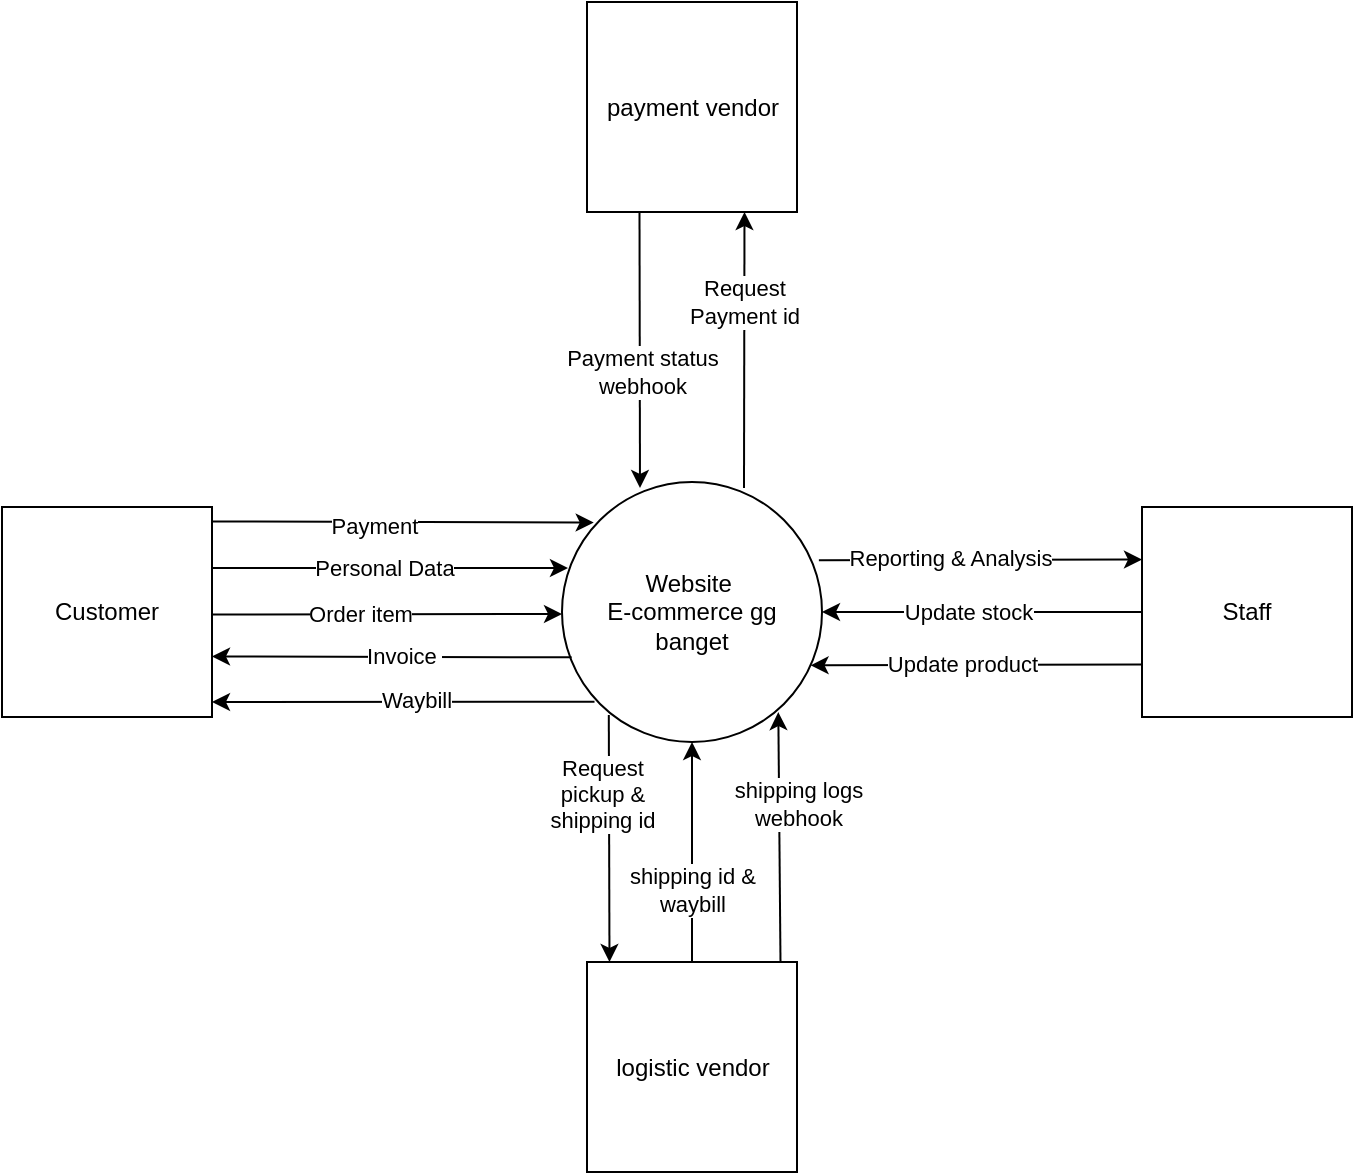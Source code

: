 <mxfile>
    <diagram id="0JvrqhPlfOt2D9aGquRv" name="Page-1">
        <mxGraphModel dx="764" dy="556" grid="1" gridSize="10" guides="1" tooltips="1" connect="1" arrows="1" fold="1" page="1" pageScale="1" pageWidth="3300" pageHeight="4681" math="0" shadow="0">
            <root>
                <mxCell id="0"/>
                <mxCell id="1" parent="0"/>
                <mxCell id="2" value="Website&amp;nbsp;&lt;br&gt;E-commerce gg&lt;br&gt;banget" style="ellipse;whiteSpace=wrap;html=1;aspect=fixed;" vertex="1" parent="1">
                    <mxGeometry x="440" y="280" width="130" height="130" as="geometry"/>
                </mxCell>
                <mxCell id="8" style="edgeStyle=none;html=1;exitX=1;exitY=0.25;exitDx=0;exitDy=0;entryX=0.122;entryY=0.156;entryDx=0;entryDy=0;entryPerimeter=0;" edge="1" parent="1" target="2">
                    <mxGeometry relative="1" as="geometry">
                        <mxPoint x="265" y="299.75" as="sourcePoint"/>
                        <mxPoint x="450" y="300" as="targetPoint"/>
                    </mxGeometry>
                </mxCell>
                <mxCell id="10" value="Payment" style="edgeLabel;html=1;align=center;verticalAlign=middle;resizable=0;points=[];" vertex="1" connectable="0" parent="8">
                    <mxGeometry x="-0.149" y="-2" relative="1" as="geometry">
                        <mxPoint as="offset"/>
                    </mxGeometry>
                </mxCell>
                <mxCell id="25" style="edgeStyle=none;html=1;exitX=1;exitY=0.5;exitDx=0;exitDy=0;entryX=0.023;entryY=0.354;entryDx=0;entryDy=0;entryPerimeter=0;" edge="1" parent="1">
                    <mxGeometry relative="1" as="geometry">
                        <mxPoint x="265" y="323" as="sourcePoint"/>
                        <mxPoint x="442.99" y="323.02" as="targetPoint"/>
                    </mxGeometry>
                </mxCell>
                <mxCell id="26" value="Personal Data" style="edgeLabel;html=1;align=center;verticalAlign=middle;resizable=0;points=[];" vertex="1" connectable="0" parent="25">
                    <mxGeometry x="-0.223" y="3" relative="1" as="geometry">
                        <mxPoint x="17" y="3" as="offset"/>
                    </mxGeometry>
                </mxCell>
                <mxCell id="27" style="edgeStyle=none;html=1;exitX=1;exitY=0.75;exitDx=0;exitDy=0;" edge="1" parent="1">
                    <mxGeometry relative="1" as="geometry">
                        <mxPoint x="265" y="346.25" as="sourcePoint"/>
                        <mxPoint x="440" y="346" as="targetPoint"/>
                    </mxGeometry>
                </mxCell>
                <mxCell id="28" value="Order item" style="edgeLabel;html=1;align=center;verticalAlign=middle;resizable=0;points=[];" vertex="1" connectable="0" parent="27">
                    <mxGeometry x="-0.225" relative="1" as="geometry">
                        <mxPoint x="6" as="offset"/>
                    </mxGeometry>
                </mxCell>
                <mxCell id="3" value="Customer" style="whiteSpace=wrap;html=1;aspect=fixed;" vertex="1" parent="1">
                    <mxGeometry x="160" y="292.5" width="105" height="105" as="geometry"/>
                </mxCell>
                <mxCell id="7" value="Staff" style="whiteSpace=wrap;html=1;aspect=fixed;" vertex="1" parent="1">
                    <mxGeometry x="730" y="292.5" width="105" height="105" as="geometry"/>
                </mxCell>
                <mxCell id="16" style="edgeStyle=none;html=1;exitX=0.25;exitY=1;exitDx=0;exitDy=0;entryX=0.3;entryY=0.023;entryDx=0;entryDy=0;entryPerimeter=0;" edge="1" parent="1" source="12" target="2">
                    <mxGeometry relative="1" as="geometry"/>
                </mxCell>
                <mxCell id="18" value="Payment status&lt;br&gt;webhook" style="edgeLabel;html=1;align=center;verticalAlign=middle;resizable=0;points=[];" vertex="1" connectable="0" parent="16">
                    <mxGeometry x="0.16" y="1" relative="1" as="geometry">
                        <mxPoint as="offset"/>
                    </mxGeometry>
                </mxCell>
                <mxCell id="12" value="payment vendor" style="whiteSpace=wrap;html=1;aspect=fixed;" vertex="1" parent="1">
                    <mxGeometry x="452.5" y="40" width="105" height="105" as="geometry"/>
                </mxCell>
                <mxCell id="21" style="edgeStyle=none;html=1;exitX=0.75;exitY=0;exitDx=0;exitDy=0;entryX=0.832;entryY=0.885;entryDx=0;entryDy=0;entryPerimeter=0;" edge="1" parent="1" target="2">
                    <mxGeometry relative="1" as="geometry">
                        <mxPoint x="549.25" y="520" as="sourcePoint"/>
                        <mxPoint x="549" y="405.97" as="targetPoint"/>
                    </mxGeometry>
                </mxCell>
                <mxCell id="22" value="shipping logs&lt;br&gt;webhook" style="edgeLabel;html=1;align=center;verticalAlign=middle;resizable=0;points=[];" vertex="1" connectable="0" parent="21">
                    <mxGeometry x="0.403" y="-3" relative="1" as="geometry">
                        <mxPoint x="6" y="8" as="offset"/>
                    </mxGeometry>
                </mxCell>
                <mxCell id="13" value="logistic vendor" style="whiteSpace=wrap;html=1;aspect=fixed;" vertex="1" parent="1">
                    <mxGeometry x="452.5" y="520" width="105" height="105" as="geometry"/>
                </mxCell>
                <mxCell id="19" value="" style="endArrow=classic;html=1;entryX=0.75;entryY=1;entryDx=0;entryDy=0;exitX=0.7;exitY=0.023;exitDx=0;exitDy=0;exitPerimeter=0;" edge="1" parent="1" source="2" target="12">
                    <mxGeometry width="50" height="50" relative="1" as="geometry">
                        <mxPoint x="540" y="430" as="sourcePoint"/>
                        <mxPoint x="590" y="380" as="targetPoint"/>
                    </mxGeometry>
                </mxCell>
                <mxCell id="20" value="Request&lt;br&gt;Payment id" style="edgeLabel;html=1;align=center;verticalAlign=middle;resizable=0;points=[];" vertex="1" connectable="0" parent="19">
                    <mxGeometry x="-0.131" relative="1" as="geometry">
                        <mxPoint y="-33" as="offset"/>
                    </mxGeometry>
                </mxCell>
                <mxCell id="23" value="" style="endArrow=classic;html=1;entryX=0.25;entryY=0;entryDx=0;entryDy=0;exitX=0.18;exitY=0.896;exitDx=0;exitDy=0;exitPerimeter=0;" edge="1" parent="1" source="2">
                    <mxGeometry width="50" height="50" relative="1" as="geometry">
                        <mxPoint x="464.0" y="407.01" as="sourcePoint"/>
                        <mxPoint x="463.75" y="520" as="targetPoint"/>
                    </mxGeometry>
                </mxCell>
                <mxCell id="24" value="Request&lt;br&gt;pickup &amp;amp;&lt;br&gt;shipping id" style="edgeLabel;html=1;align=center;verticalAlign=middle;resizable=0;points=[];" vertex="1" connectable="0" parent="23">
                    <mxGeometry x="-0.363" y="3" relative="1" as="geometry">
                        <mxPoint x="-7" as="offset"/>
                    </mxGeometry>
                </mxCell>
                <mxCell id="29" value="" style="endArrow=classic;html=1;exitX=0.037;exitY=0.705;exitDx=0;exitDy=0;exitPerimeter=0;entryX=1;entryY=0.75;entryDx=0;entryDy=0;" edge="1" parent="1">
                    <mxGeometry width="50" height="50" relative="1" as="geometry">
                        <mxPoint x="444.81" y="367.65" as="sourcePoint"/>
                        <mxPoint x="265" y="367.25" as="targetPoint"/>
                    </mxGeometry>
                </mxCell>
                <mxCell id="30" value="Invoice&amp;nbsp;" style="edgeLabel;html=1;align=center;verticalAlign=middle;resizable=0;points=[];" vertex="1" connectable="0" parent="29">
                    <mxGeometry x="-0.238" y="-1" relative="1" as="geometry">
                        <mxPoint x="-16" as="offset"/>
                    </mxGeometry>
                </mxCell>
                <mxCell id="31" value="" style="endArrow=classic;html=1;exitX=0.125;exitY=0.845;exitDx=0;exitDy=0;exitPerimeter=0;entryX=1;entryY=0.75;entryDx=0;entryDy=0;" edge="1" parent="1" source="2">
                    <mxGeometry width="50" height="50" relative="1" as="geometry">
                        <mxPoint x="444.81" y="390.4" as="sourcePoint"/>
                        <mxPoint x="265" y="390" as="targetPoint"/>
                    </mxGeometry>
                </mxCell>
                <mxCell id="32" value="Waybill" style="edgeLabel;html=1;align=center;verticalAlign=middle;resizable=0;points=[];" vertex="1" connectable="0" parent="31">
                    <mxGeometry x="-0.238" y="-1" relative="1" as="geometry">
                        <mxPoint x="-16" as="offset"/>
                    </mxGeometry>
                </mxCell>
                <mxCell id="33" value="" style="endArrow=classic;html=1;exitX=0.5;exitY=0;exitDx=0;exitDy=0;entryX=0.5;entryY=1;entryDx=0;entryDy=0;" edge="1" parent="1" source="13" target="2">
                    <mxGeometry width="50" height="50" relative="1" as="geometry">
                        <mxPoint x="370" y="470" as="sourcePoint"/>
                        <mxPoint x="420" y="420" as="targetPoint"/>
                    </mxGeometry>
                </mxCell>
                <mxCell id="35" value="shipping id &amp;amp;&lt;br&gt;waybill" style="edgeLabel;html=1;align=center;verticalAlign=middle;resizable=0;points=[];" vertex="1" connectable="0" parent="33">
                    <mxGeometry x="-0.339" relative="1" as="geometry">
                        <mxPoint as="offset"/>
                    </mxGeometry>
                </mxCell>
                <mxCell id="36" value="" style="endArrow=classic;html=1;entryX=0;entryY=0.25;entryDx=0;entryDy=0;exitX=0.988;exitY=0.301;exitDx=0;exitDy=0;exitPerimeter=0;" edge="1" parent="1" source="2" target="7">
                    <mxGeometry width="50" height="50" relative="1" as="geometry">
                        <mxPoint x="480" y="370" as="sourcePoint"/>
                        <mxPoint x="530" y="320" as="targetPoint"/>
                    </mxGeometry>
                </mxCell>
                <mxCell id="37" value="Reporting &amp;amp; Analysis" style="edgeLabel;html=1;align=center;verticalAlign=middle;resizable=0;points=[];" vertex="1" connectable="0" parent="36">
                    <mxGeometry x="-0.189" y="1" relative="1" as="geometry">
                        <mxPoint as="offset"/>
                    </mxGeometry>
                </mxCell>
                <mxCell id="38" value="" style="endArrow=classic;html=1;exitX=0;exitY=0.5;exitDx=0;exitDy=0;entryX=1;entryY=0.5;entryDx=0;entryDy=0;" edge="1" parent="1" source="7" target="2">
                    <mxGeometry width="50" height="50" relative="1" as="geometry">
                        <mxPoint x="480" y="370" as="sourcePoint"/>
                        <mxPoint x="530" y="320" as="targetPoint"/>
                    </mxGeometry>
                </mxCell>
                <mxCell id="39" value="Update stock" style="edgeLabel;html=1;align=center;verticalAlign=middle;resizable=0;points=[];" vertex="1" connectable="0" parent="38">
                    <mxGeometry x="0.089" relative="1" as="geometry">
                        <mxPoint as="offset"/>
                    </mxGeometry>
                </mxCell>
                <mxCell id="40" value="" style="endArrow=classic;html=1;exitX=0;exitY=0.75;exitDx=0;exitDy=0;entryX=0.956;entryY=0.705;entryDx=0;entryDy=0;entryPerimeter=0;" edge="1" parent="1" source="7" target="2">
                    <mxGeometry width="50" height="50" relative="1" as="geometry">
                        <mxPoint x="480" y="370" as="sourcePoint"/>
                        <mxPoint x="570" y="370" as="targetPoint"/>
                    </mxGeometry>
                </mxCell>
                <mxCell id="41" value="Update product" style="edgeLabel;html=1;align=center;verticalAlign=middle;resizable=0;points=[];" vertex="1" connectable="0" parent="40">
                    <mxGeometry x="0.268" y="2" relative="1" as="geometry">
                        <mxPoint x="15" y="-3" as="offset"/>
                    </mxGeometry>
                </mxCell>
            </root>
        </mxGraphModel>
    </diagram>
</mxfile>